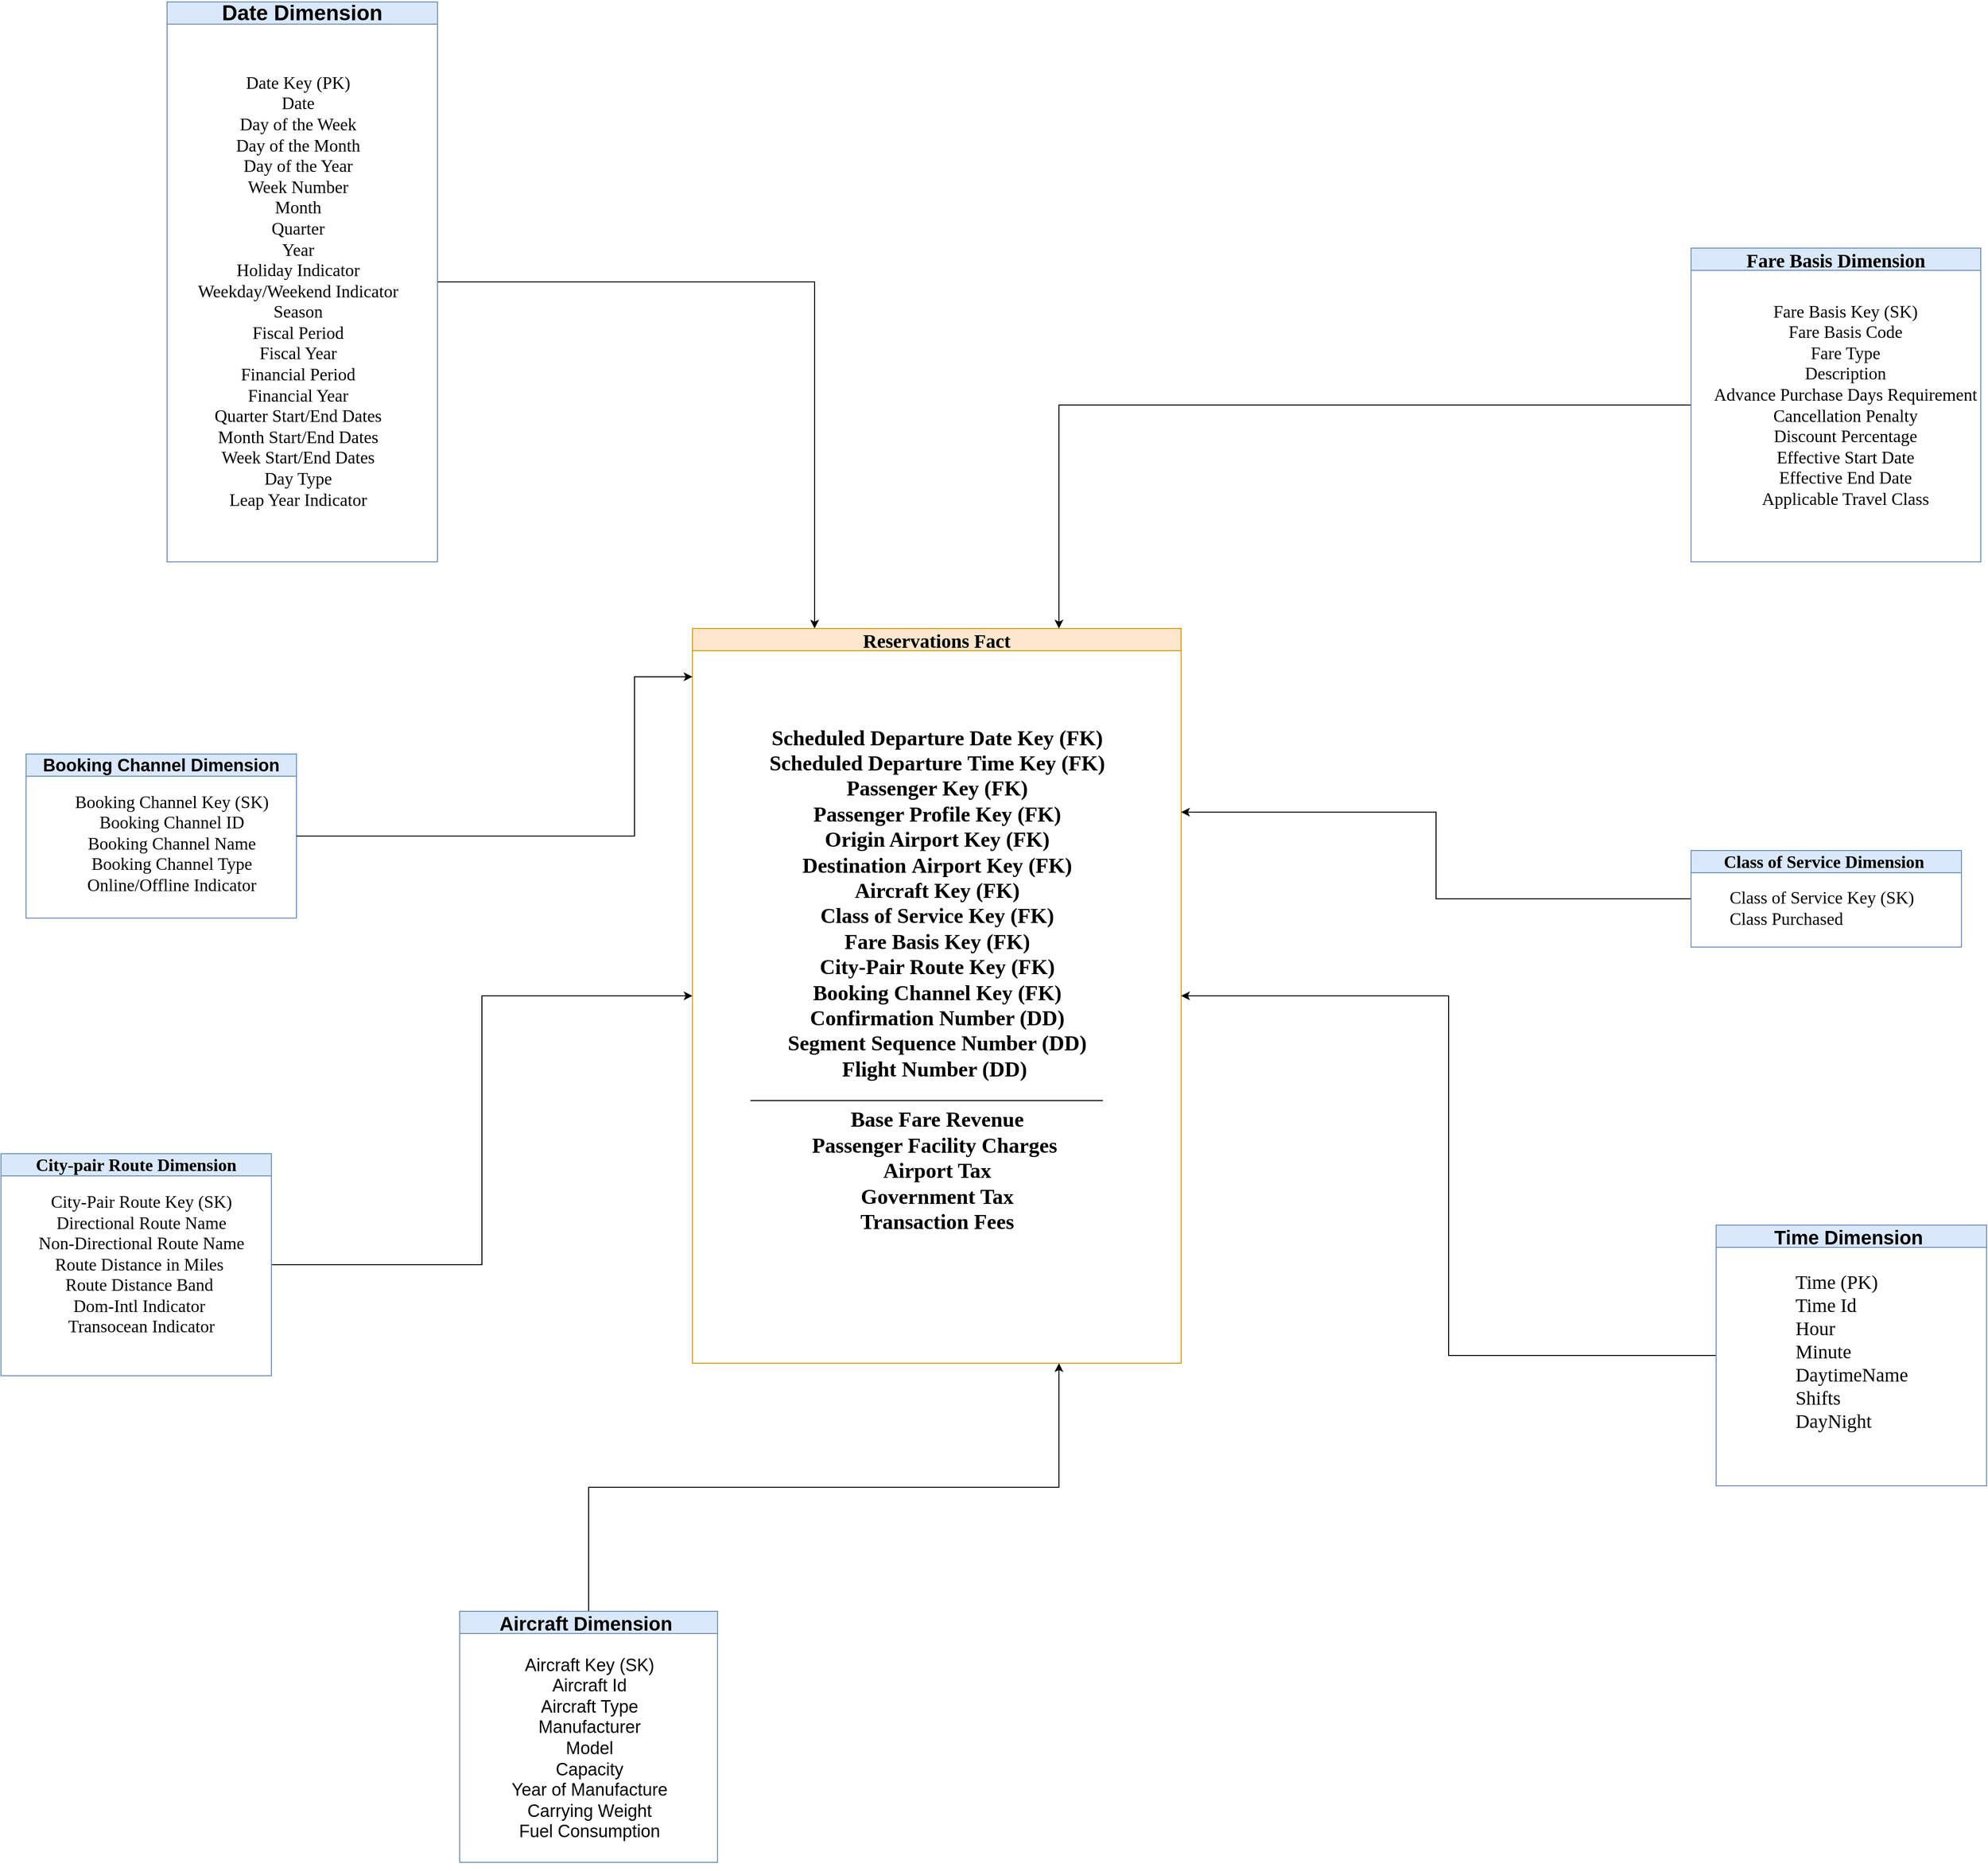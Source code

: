 <mxfile version="24.2.5" type="device">
  <diagram name="Page-1" id="rxdMIFF4QSZ6s4MxIWWF">
    <mxGraphModel dx="6608" dy="5108" grid="0" gridSize="10" guides="1" tooltips="1" connect="1" arrows="1" fold="1" page="1" pageScale="1" pageWidth="600" pageHeight="800" math="0" shadow="0">
      <root>
        <mxCell id="0" />
        <mxCell id="1" parent="0" />
        <mxCell id="vb8EqII04e8IpAxQcezI-34" style="edgeStyle=orthogonalEdgeStyle;rounded=0;orthogonalLoop=1;jettySize=auto;html=1;entryX=0.25;entryY=0;entryDx=0;entryDy=0;" edge="1" parent="1" source="vb8EqII04e8IpAxQcezI-4" target="vb8EqII04e8IpAxQcezI-10">
          <mxGeometry relative="1" as="geometry" />
        </mxCell>
        <mxCell id="vb8EqII04e8IpAxQcezI-4" value="&lt;font style=&quot;font-size: 22px;&quot;&gt;Date Dimension&lt;/font&gt;" style="swimlane;whiteSpace=wrap;html=1;fillColor=#dae8fc;strokeColor=#6c8ebf;swimlaneFillColor=default;" vertex="1" parent="1">
          <mxGeometry x="-304" y="-2329" width="280" height="580" as="geometry" />
        </mxCell>
        <mxCell id="vb8EqII04e8IpAxQcezI-5" value="&lt;div style=&quot;text-align: center; font-size: 18px;&quot;&gt;&lt;span style=&quot;background-color: initial;&quot;&gt;&lt;font face=&quot;Tahoma&quot; style=&quot;font-size: 18px;&quot;&gt;Date Key (PK)&lt;/font&gt;&lt;/span&gt;&lt;/div&gt;&lt;font face=&quot;E_Vse2sqt-GHe94hN0gW&quot; style=&quot;font-size: 18px;&quot;&gt;&lt;span style=&quot;background-color: initial;&quot;&gt;&lt;div style=&quot;text-align: center;&quot;&gt;&lt;span style=&quot;background-color: initial;&quot;&gt;Date&lt;/span&gt;&lt;/div&gt;&lt;/span&gt;&lt;span style=&quot;background-color: initial;&quot;&gt;&lt;div style=&quot;text-align: center;&quot;&gt;&lt;span style=&quot;background-color: initial;&quot;&gt;Day of the Week&lt;/span&gt;&lt;/div&gt;&lt;/span&gt;&lt;span style=&quot;background-color: initial;&quot;&gt;&lt;div style=&quot;text-align: center;&quot;&gt;&lt;span style=&quot;background-color: initial;&quot;&gt;Day of the Month&lt;/span&gt;&lt;/div&gt;&lt;/span&gt;&lt;span style=&quot;background-color: initial;&quot;&gt;&lt;div style=&quot;text-align: center;&quot;&gt;&lt;span style=&quot;background-color: initial;&quot;&gt;Day of the Year&lt;/span&gt;&lt;/div&gt;&lt;/span&gt;&lt;span style=&quot;background-color: initial;&quot;&gt;&lt;div style=&quot;text-align: center;&quot;&gt;&lt;span style=&quot;background-color: initial;&quot;&gt;Week Number&lt;/span&gt;&lt;/div&gt;&lt;/span&gt;&lt;span style=&quot;background-color: initial;&quot;&gt;&lt;div style=&quot;text-align: center;&quot;&gt;&lt;span style=&quot;background-color: initial;&quot;&gt;Month&lt;/span&gt;&lt;/div&gt;&lt;/span&gt;&lt;span style=&quot;background-color: initial;&quot;&gt;&lt;div style=&quot;text-align: center;&quot;&gt;&lt;span style=&quot;background-color: initial;&quot;&gt;Quarter&lt;/span&gt;&lt;/div&gt;&lt;/span&gt;&lt;span style=&quot;background-color: initial;&quot;&gt;&lt;div style=&quot;text-align: center;&quot;&gt;&lt;span style=&quot;background-color: initial;&quot;&gt;Year&lt;/span&gt;&lt;/div&gt;&lt;/span&gt;&lt;span style=&quot;background-color: initial;&quot;&gt;&lt;div style=&quot;text-align: center;&quot;&gt;&lt;span style=&quot;background-color: initial;&quot;&gt;Holiday Indicator&lt;/span&gt;&lt;/div&gt;&lt;/span&gt;&lt;span style=&quot;background-color: initial;&quot;&gt;&lt;div style=&quot;text-align: center;&quot;&gt;&lt;span style=&quot;background-color: initial;&quot;&gt;Weekday/Weekend Indicator&lt;/span&gt;&lt;/div&gt;&lt;/span&gt;&lt;span style=&quot;background-color: initial;&quot;&gt;&lt;div style=&quot;text-align: center;&quot;&gt;&lt;span style=&quot;background-color: initial;&quot;&gt;Season&lt;/span&gt;&lt;/div&gt;&lt;/span&gt;&lt;span style=&quot;background-color: initial;&quot;&gt;&lt;div style=&quot;text-align: center;&quot;&gt;&lt;span style=&quot;background-color: initial;&quot;&gt;Fiscal Period&lt;/span&gt;&lt;/div&gt;&lt;/span&gt;&lt;span style=&quot;background-color: initial;&quot;&gt;&lt;div style=&quot;text-align: center;&quot;&gt;&lt;span style=&quot;background-color: initial;&quot;&gt;Fiscal Year&lt;/span&gt;&lt;/div&gt;&lt;/span&gt;&lt;span style=&quot;background-color: initial;&quot;&gt;&lt;div style=&quot;text-align: center;&quot;&gt;&lt;span style=&quot;background-color: initial;&quot;&gt;Financial Period&lt;/span&gt;&lt;/div&gt;&lt;/span&gt;&lt;span style=&quot;background-color: initial;&quot;&gt;&lt;div style=&quot;text-align: center;&quot;&gt;&lt;span style=&quot;background-color: initial;&quot;&gt;Financial Year&lt;/span&gt;&lt;/div&gt;&lt;/span&gt;&lt;span style=&quot;background-color: initial;&quot;&gt;&lt;div style=&quot;text-align: center;&quot;&gt;&lt;span style=&quot;background-color: initial;&quot;&gt;Quarter Start/End Dates&lt;/span&gt;&lt;/div&gt;&lt;/span&gt;&lt;span style=&quot;background-color: initial;&quot;&gt;&lt;div style=&quot;text-align: center;&quot;&gt;&lt;span style=&quot;background-color: initial;&quot;&gt;Month Start/End Dates&lt;/span&gt;&lt;/div&gt;&lt;/span&gt;&lt;span style=&quot;background-color: initial;&quot;&gt;&lt;div style=&quot;text-align: center;&quot;&gt;&lt;span style=&quot;background-color: initial;&quot;&gt;Week Start/End Dates&lt;/span&gt;&lt;/div&gt;&lt;/span&gt;&lt;span style=&quot;background-color: initial;&quot;&gt;&lt;div style=&quot;text-align: center;&quot;&gt;&lt;span style=&quot;background-color: initial;&quot;&gt;Day Type&lt;/span&gt;&lt;/div&gt;&lt;/span&gt;&lt;span style=&quot;background-color: initial;&quot;&gt;&lt;div style=&quot;text-align: center;&quot;&gt;&lt;span style=&quot;background-color: initial;&quot;&gt;Leap Year Indicator&lt;/span&gt;&lt;/div&gt;&lt;/span&gt;&lt;/font&gt;" style="text;html=1;strokeColor=none;fillColor=none;align=left;verticalAlign=middle;whiteSpace=wrap;rounded=0;" vertex="1" parent="vb8EqII04e8IpAxQcezI-4">
          <mxGeometry x="30" y="120" width="215" height="360" as="geometry" />
        </mxCell>
        <mxCell id="vb8EqII04e8IpAxQcezI-33" style="edgeStyle=orthogonalEdgeStyle;rounded=0;orthogonalLoop=1;jettySize=auto;html=1;entryX=0.75;entryY=1;entryDx=0;entryDy=0;" edge="1" parent="1" source="vb8EqII04e8IpAxQcezI-6" target="vb8EqII04e8IpAxQcezI-10">
          <mxGeometry relative="1" as="geometry" />
        </mxCell>
        <mxCell id="vb8EqII04e8IpAxQcezI-6" value="&lt;font style=&quot;font-size: 20px;&quot;&gt;Aircraft Dimension&amp;nbsp;&lt;/font&gt;" style="swimlane;whiteSpace=wrap;html=1;startSize=23;fontSize=14;swimlaneFillColor=default;fillColor=#dae8fc;strokeColor=#6c8ebf;" vertex="1" parent="1">
          <mxGeometry x="-1" y="-662" width="267" height="260" as="geometry" />
        </mxCell>
        <mxCell id="vb8EqII04e8IpAxQcezI-7" value="&lt;div style=&quot;font-size: 18px;&quot;&gt;&lt;div style=&quot;&quot;&gt;&lt;div style=&quot;&quot;&gt;Aircraft Key (SK)&lt;/div&gt;&lt;div style=&quot;&quot;&gt;Aircraft Id&lt;/div&gt;&lt;div style=&quot;&quot;&gt;Aircraft Type&lt;/div&gt;&lt;div style=&quot;&quot;&gt;Manufacturer&lt;/div&gt;&lt;div style=&quot;&quot;&gt;Model&lt;/div&gt;&lt;div style=&quot;&quot;&gt;Capacity&lt;/div&gt;&lt;div style=&quot;&quot;&gt;Year of Manufacture&lt;/div&gt;&lt;div style=&quot;&quot;&gt;Carrying Weight&lt;/div&gt;&lt;div style=&quot;&quot;&gt;Fuel Consumption&lt;/div&gt;&lt;div style=&quot;&quot;&gt;&lt;br style=&quot;&quot;&gt;&lt;/div&gt;&lt;/div&gt;&lt;/div&gt;" style="text;html=1;align=center;verticalAlign=middle;resizable=0;points=[];autosize=1;fontSize=14;" vertex="1" parent="vb8EqII04e8IpAxQcezI-6">
          <mxGeometry x="43.5" y="38" width="180" height="230" as="geometry" />
        </mxCell>
        <mxCell id="vb8EqII04e8IpAxQcezI-30" style="edgeStyle=orthogonalEdgeStyle;rounded=0;orthogonalLoop=1;jettySize=auto;html=1;entryX=0;entryY=0.5;entryDx=0;entryDy=0;" edge="1" parent="1" source="vb8EqII04e8IpAxQcezI-8" target="vb8EqII04e8IpAxQcezI-10">
          <mxGeometry relative="1" as="geometry" />
        </mxCell>
        <mxCell id="vb8EqII04e8IpAxQcezI-8" value="&lt;font face=&quot;Tahoma&quot; style=&quot;font-size: 18px;&quot;&gt;City-pair Route Dimension&lt;/font&gt;" style="swimlane;whiteSpace=wrap;html=1;fontSize=14;fillColor=#dae8fc;strokeColor=#6c8ebf;swimlaneFillColor=default;" vertex="1" parent="1">
          <mxGeometry x="-476" y="-1136" width="280" height="230" as="geometry" />
        </mxCell>
        <mxCell id="vb8EqII04e8IpAxQcezI-9" value="&lt;div style=&quot;font-size: 18px;&quot;&gt;&lt;font face=&quot;Tahoma&quot; style=&quot;font-size: 18px;&quot;&gt;City-Pair Route Key (SK)&lt;/font&gt;&lt;/div&gt;&lt;div style=&quot;font-size: 18px;&quot;&gt;&lt;font face=&quot;LK2kZPiWcbJKduJd0ah_&quot; style=&quot;font-size: 18px;&quot;&gt;Directional Route Name&lt;/font&gt;&lt;/div&gt;&lt;div style=&quot;font-size: 18px;&quot;&gt;&lt;font face=&quot;LK2kZPiWcbJKduJd0ah_&quot; style=&quot;font-size: 18px;&quot;&gt;Non-Directional Route Name&lt;/font&gt;&lt;/div&gt;&lt;div style=&quot;font-size: 18px;&quot;&gt;&lt;font face=&quot;LK2kZPiWcbJKduJd0ah_&quot; style=&quot;font-size: 18px;&quot;&gt;Route Distance in Miles&amp;nbsp;&lt;/font&gt;&lt;/div&gt;&lt;div style=&quot;font-size: 18px;&quot;&gt;&lt;font face=&quot;LK2kZPiWcbJKduJd0ah_&quot; style=&quot;font-size: 18px;&quot;&gt;Route Distance Band&amp;nbsp;&lt;/font&gt;&lt;/div&gt;&lt;div style=&quot;font-size: 18px;&quot;&gt;&lt;font face=&quot;LK2kZPiWcbJKduJd0ah_&quot; style=&quot;font-size: 18px;&quot;&gt;Dom-Intl Indicator&amp;nbsp;&lt;/font&gt;&lt;/div&gt;&lt;div style=&quot;font-size: 18px;&quot;&gt;&lt;font face=&quot;LK2kZPiWcbJKduJd0ah_&quot; style=&quot;font-size: 18px;&quot;&gt;Transocean Indicator&lt;/font&gt;&lt;/div&gt;" style="text;html=1;strokeColor=none;fillColor=none;align=center;verticalAlign=middle;whiteSpace=wrap;rounded=0;fontSize=14;" vertex="1" parent="vb8EqII04e8IpAxQcezI-8">
          <mxGeometry y="55" width="291" height="120" as="geometry" />
        </mxCell>
        <mxCell id="vb8EqII04e8IpAxQcezI-10" value="&lt;font face=&quot;Tahoma&quot; style=&quot;font-size: 20px;&quot;&gt;Reservations Fact&lt;/font&gt;" style="swimlane;whiteSpace=wrap;html=1;fontSize=14;fillColor=#ffe6cc;strokeColor=#d79b00;gradientColor=none;swimlaneFillColor=default;" vertex="1" parent="1">
          <mxGeometry x="240" y="-1680" width="506" height="761" as="geometry" />
        </mxCell>
        <mxCell id="vb8EqII04e8IpAxQcezI-11" value="&lt;div style=&quot;font-size: 22px;&quot;&gt;&lt;font face=&quot;Tahoma&quot; style=&quot;font-size: 22px;&quot;&gt;&lt;b style=&quot;&quot;&gt;Scheduled Departure Date Key (FK)&lt;br style=&quot;&quot;&gt; Scheduled Departure&amp;nbsp;&lt;span style=&quot;background-color: initial;&quot;&gt;Time Key (FK)&lt;/span&gt;&lt;/b&gt;&lt;/font&gt;&lt;/div&gt;&lt;div style=&quot;font-size: 22px;&quot;&gt;&lt;font face=&quot;ymGJ0lULA3i7FsWC63jf&quot; style=&quot;font-size: 22px;&quot;&gt;&lt;b&gt;Passenger Key (FK)&lt;br style=&quot;&quot;&gt; Passenger Profile Key (FK)&lt;br style=&quot;&quot;&gt;Origin Airport Key (FK)&lt;br style=&quot;&quot;&gt;Destination&amp;nbsp;&lt;span style=&quot;background-color: initial;&quot;&gt;Airport Key (FK)&lt;/span&gt;&lt;/b&gt;&lt;/font&gt;&lt;/div&gt;&lt;div style=&quot;font-size: 22px;&quot;&gt;&lt;font face=&quot;ymGJ0lULA3i7FsWC63jf&quot; style=&quot;font-size: 22px;&quot;&gt;&lt;b&gt; Aircraft Key (FK)&lt;br style=&quot;&quot;&gt; Class of Service Key (FK)&lt;br style=&quot;&quot;&gt; Fare Basis Key (FK)&lt;/b&gt;&lt;/font&gt;&lt;/div&gt;&lt;div style=&quot;font-size: 22px;&quot;&gt;&lt;font face=&quot;ymGJ0lULA3i7FsWC63jf&quot; style=&quot;font-size: 22px;&quot;&gt;&lt;b&gt;City-Pair Route Key (FK)&lt;br style=&quot;&quot;&gt; Booking Channel Key (FK)&lt;/b&gt;&lt;/font&gt;&lt;/div&gt;&lt;div style=&quot;font-size: 22px;&quot;&gt;&lt;font face=&quot;ymGJ0lULA3i7FsWC63jf&quot; style=&quot;font-size: 22px;&quot;&gt;&lt;b&gt;Confirmation Number (DD)&lt;br style=&quot;&quot;&gt; Segment Sequence Number (DD)&lt;br style=&quot;&quot;&gt; Flight Number (DD)&amp;nbsp;&lt;/b&gt;&lt;/font&gt;&lt;/div&gt;&lt;div style=&quot;font-size: 22px;&quot;&gt;&lt;font face=&quot;ymGJ0lULA3i7FsWC63jf&quot; style=&quot;font-size: 22px;&quot;&gt;&lt;b&gt;&lt;br&gt;&lt;/b&gt;&lt;/font&gt;&lt;/div&gt;&lt;div style=&quot;font-size: 22px;&quot;&gt;&lt;font face=&quot;ymGJ0lULA3i7FsWC63jf&quot; style=&quot;font-size: 22px;&quot;&gt;&lt;b&gt;Base Fare Revenue&lt;br style=&quot;&quot;&gt; Passenger Facility Charges&amp;nbsp;&lt;/b&gt;&lt;/font&gt;&lt;/div&gt;&lt;div style=&quot;font-size: 22px;&quot;&gt;&lt;font face=&quot;ymGJ0lULA3i7FsWC63jf&quot; style=&quot;font-size: 22px;&quot;&gt;&lt;b&gt;Airport Tax&lt;br style=&quot;&quot;&gt; Government Tax&lt;br style=&quot;&quot;&gt;&lt;/b&gt;&lt;/font&gt;&lt;/div&gt;&lt;div style=&quot;font-size: 22px;&quot;&gt;&lt;span style=&quot;background-color: initial;&quot;&gt;&lt;font face=&quot;ymGJ0lULA3i7FsWC63jf&quot; style=&quot;font-size: 22px;&quot;&gt;&lt;b style=&quot;&quot;&gt;Transaction Fees&lt;/b&gt;&lt;/font&gt;&lt;/span&gt;&lt;/div&gt;" style="text;html=1;align=center;verticalAlign=middle;resizable=0;points=[];autosize=1;strokeColor=none;fillColor=none;fontSize=14;" vertex="1" parent="vb8EqII04e8IpAxQcezI-10">
          <mxGeometry x="46.5" y="93" width="413" height="542" as="geometry" />
        </mxCell>
        <mxCell id="vb8EqII04e8IpAxQcezI-12" value="" style="line;strokeWidth=1;html=1;" vertex="1" parent="vb8EqII04e8IpAxQcezI-10">
          <mxGeometry x="60" y="484" width="365" height="10" as="geometry" />
        </mxCell>
        <mxCell id="vb8EqII04e8IpAxQcezI-27" style="edgeStyle=orthogonalEdgeStyle;rounded=0;orthogonalLoop=1;jettySize=auto;html=1;entryX=1;entryY=0.25;entryDx=0;entryDy=0;" edge="1" parent="1" source="vb8EqII04e8IpAxQcezI-13" target="vb8EqII04e8IpAxQcezI-10">
          <mxGeometry relative="1" as="geometry" />
        </mxCell>
        <mxCell id="vb8EqII04e8IpAxQcezI-13" value="&lt;font face=&quot;Tahoma&quot; style=&quot;font-size: 18px;&quot;&gt;&lt;font style=&quot;font-size: 18px;&quot;&gt; Class of Service&amp;nbsp;&lt;/font&gt;&lt;font style=&quot;font-size: 18px;&quot;&gt;Dimension&amp;nbsp;&lt;/font&gt;&lt;/font&gt;" style="swimlane;whiteSpace=wrap;html=1;fontSize=14;fillColor=#dae8fc;strokeColor=#6c8ebf;swimlaneFillColor=default;" vertex="1" parent="1">
          <mxGeometry x="1274" y="-1450" width="280" height="100" as="geometry" />
        </mxCell>
        <mxCell id="vb8EqII04e8IpAxQcezI-14" value="&lt;div style=&quot;text-align: left; font-size: 18px;&quot;&gt;&lt;font face=&quot;Tahoma&quot; style=&quot;font-size: 18px;&quot;&gt;Class of Service Key (SK)&lt;br style=&quot;&quot;&gt;&lt;/font&gt;&lt;/div&gt;&lt;div style=&quot;text-align: left; font-size: 18px;&quot;&gt;&lt;font face=&quot;nuzYPl4-xW28gegS3qoj&quot; style=&quot;font-size: 18px;&quot;&gt;Class Purchased&lt;/font&gt;&lt;/div&gt;" style="text;html=1;align=center;verticalAlign=middle;resizable=0;points=[];autosize=1;strokeColor=none;fillColor=none;fontSize=14;" vertex="1" parent="vb8EqII04e8IpAxQcezI-13">
          <mxGeometry x="25" y="30" width="220" height="60" as="geometry" />
        </mxCell>
        <mxCell id="vb8EqII04e8IpAxQcezI-15" value="&lt;font style=&quot;font-size: 18px;&quot;&gt;Booking Channel Dimension&lt;/font&gt;" style="swimlane;whiteSpace=wrap;html=1;fontSize=14;fillColor=#dae8fc;strokeColor=#6c8ebf;swimlaneFillColor=default;" vertex="1" parent="1">
          <mxGeometry x="-450" y="-1550" width="280" height="170" as="geometry" />
        </mxCell>
        <mxCell id="vb8EqII04e8IpAxQcezI-16" value="&lt;font face=&quot;Tahoma&quot; style=&quot;font-size: 18px;&quot;&gt;Booking Channel Key (SK)&lt;br style=&quot;&quot;&gt;Booking Channel ID&lt;br style=&quot;&quot;&gt;Booking Channel Name&lt;br style=&quot;&quot;&gt;Booking Channel Type&lt;br style=&quot;&quot;&gt;Online/Offline Indicator&lt;/font&gt;" style="text;html=1;strokeColor=none;fillColor=none;align=center;verticalAlign=middle;whiteSpace=wrap;rounded=0;fontSize=14;" vertex="1" parent="vb8EqII04e8IpAxQcezI-15">
          <mxGeometry x="35" y="45" width="232" height="95" as="geometry" />
        </mxCell>
        <mxCell id="vb8EqII04e8IpAxQcezI-28" style="edgeStyle=orthogonalEdgeStyle;rounded=0;orthogonalLoop=1;jettySize=auto;html=1;entryX=0.75;entryY=0;entryDx=0;entryDy=0;" edge="1" parent="1" source="vb8EqII04e8IpAxQcezI-17" target="vb8EqII04e8IpAxQcezI-10">
          <mxGeometry relative="1" as="geometry" />
        </mxCell>
        <mxCell id="vb8EqII04e8IpAxQcezI-17" value="&lt;font face=&quot;Tahoma&quot; style=&quot;font-size: 20px;&quot;&gt;Fare Basis Dimension&lt;/font&gt;" style="swimlane;whiteSpace=wrap;html=1;fontSize=14;fillColor=#dae8fc;strokeColor=#6c8ebf;swimlaneFillColor=default;" vertex="1" parent="1">
          <mxGeometry x="1274" y="-2074" width="300" height="325" as="geometry" />
        </mxCell>
        <mxCell id="vb8EqII04e8IpAxQcezI-18" value="&lt;div style=&quot;font-size: 18px;&quot;&gt;&lt;font style=&quot;font-size: 18px;&quot; face=&quot;Tahoma&quot;&gt;Fare Basis Key (SK)&lt;/font&gt;&lt;/div&gt;&lt;div style=&quot;font-size: 18px;&quot;&gt;&lt;font style=&quot;font-size: 18px;&quot; face=&quot;P6Zr7QdQVIc0ELt-C0l3&quot;&gt;Fare Basis Code&lt;/font&gt;&lt;/div&gt;&lt;div style=&quot;font-size: 18px;&quot;&gt;&lt;font style=&quot;font-size: 18px;&quot; face=&quot;P6Zr7QdQVIc0ELt-C0l3&quot;&gt;Fare Type&lt;/font&gt;&lt;/div&gt;&lt;div style=&quot;font-size: 18px;&quot;&gt;&lt;font style=&quot;font-size: 18px;&quot; face=&quot;P6Zr7QdQVIc0ELt-C0l3&quot;&gt;Description&lt;/font&gt;&lt;/div&gt;&lt;div style=&quot;font-size: 18px;&quot;&gt;&lt;font style=&quot;font-size: 18px;&quot; face=&quot;P6Zr7QdQVIc0ELt-C0l3&quot;&gt;Advance Purchase Days Requirement&lt;/font&gt;&lt;/div&gt;&lt;div style=&quot;font-size: 18px;&quot;&gt;&lt;font style=&quot;font-size: 18px;&quot; face=&quot;P6Zr7QdQVIc0ELt-C0l3&quot;&gt;Cancellation Penalty&lt;/font&gt;&lt;/div&gt;&lt;div style=&quot;font-size: 18px;&quot;&gt;&lt;font style=&quot;font-size: 18px;&quot; face=&quot;P6Zr7QdQVIc0ELt-C0l3&quot;&gt;Discount Percentage&lt;/font&gt;&lt;/div&gt;&lt;div style=&quot;font-size: 18px;&quot;&gt;&lt;font style=&quot;font-size: 18px;&quot; face=&quot;P6Zr7QdQVIc0ELt-C0l3&quot;&gt;Effective Start Date&lt;/font&gt;&lt;/div&gt;&lt;div style=&quot;font-size: 18px;&quot;&gt;&lt;font style=&quot;font-size: 18px;&quot; face=&quot;P6Zr7QdQVIc0ELt-C0l3&quot;&gt;Effective End Date&lt;/font&gt;&lt;/div&gt;&lt;div style=&quot;font-size: 18px;&quot;&gt;&lt;font style=&quot;font-size: 18px;&quot; face=&quot;P6Zr7QdQVIc0ELt-C0l3&quot;&gt;Applicable Travel Class&lt;/font&gt;&lt;/div&gt;" style="text;html=1;strokeColor=none;fillColor=none;align=center;verticalAlign=middle;whiteSpace=wrap;rounded=0;fontSize=14;" vertex="1" parent="vb8EqII04e8IpAxQcezI-17">
          <mxGeometry x="15" y="25" width="290" height="275" as="geometry" />
        </mxCell>
        <mxCell id="vb8EqII04e8IpAxQcezI-21" style="edgeStyle=orthogonalEdgeStyle;rounded=0;orthogonalLoop=1;jettySize=auto;html=1;" edge="1" parent="1" source="vb8EqII04e8IpAxQcezI-15">
          <mxGeometry relative="1" as="geometry">
            <mxPoint x="240" y="-1630" as="targetPoint" />
            <Array as="points">
              <mxPoint x="180" y="-1465" />
              <mxPoint x="180" y="-1630" />
            </Array>
          </mxGeometry>
        </mxCell>
        <mxCell id="vb8EqII04e8IpAxQcezI-26" style="edgeStyle=orthogonalEdgeStyle;rounded=0;orthogonalLoop=1;jettySize=auto;html=1;entryX=1;entryY=0.5;entryDx=0;entryDy=0;" edge="1" parent="1" source="vb8EqII04e8IpAxQcezI-24" target="vb8EqII04e8IpAxQcezI-10">
          <mxGeometry relative="1" as="geometry" />
        </mxCell>
        <mxCell id="vb8EqII04e8IpAxQcezI-24" value="&lt;font style=&quot;font-size: 20px;&quot;&gt;&lt;font style=&quot;font-size: 20px;&quot;&gt;Time&amp;nbsp;&lt;/font&gt;&lt;font style=&quot;font-size: 20px;&quot;&gt;Dimension&amp;nbsp;&lt;/font&gt;&lt;/font&gt;" style="swimlane;whiteSpace=wrap;html=1;fillColor=#dae8fc;strokeColor=#6c8ebf;swimlaneFillColor=default;" vertex="1" parent="1">
          <mxGeometry x="1300" y="-1062" width="280" height="270" as="geometry" />
        </mxCell>
        <mxCell id="vb8EqII04e8IpAxQcezI-25" value="&lt;div style=&quot;text-align: left; font-size: 20px;&quot;&gt;&lt;font style=&quot;font-size: 20px;&quot;&gt;&lt;font style=&quot;font-size: 20px;&quot; face=&quot;Tahoma&quot;&gt;&lt;br&gt;&lt;span style=&quot;background-color: initial;&quot;&gt;Time (PK)&lt;/span&gt;&lt;br&gt;&lt;span style=&quot;background-color: initial;&quot;&gt;Time Id&lt;/span&gt;&lt;br&gt;&lt;span style=&quot;background-color: initial;&quot;&gt;Hour&lt;/span&gt;&lt;br&gt;&lt;span style=&quot;background-color: initial;&quot;&gt;Minute&lt;/span&gt;&lt;br&gt;&lt;span style=&quot;background-color: initial;&quot;&gt;DaytimeName&lt;/span&gt;&lt;br&gt;&lt;span style=&quot;background-color: initial;&quot;&gt;Shifts&lt;/span&gt;&lt;br&gt;&lt;span style=&quot;background-color: initial;&quot;&gt;DayNight&lt;/span&gt;&lt;/font&gt;&lt;br&gt;&lt;/font&gt;&lt;/div&gt;&lt;font style=&quot;font-size: 20px;&quot;&gt;&lt;font style=&quot;font-size: 20px;&quot;&gt;&lt;div style=&quot;text-align: left;&quot;&gt;&lt;div&gt;&lt;br&gt;&lt;/div&gt;&lt;/div&gt;&lt;/font&gt;&lt;/font&gt;" style="text;html=1;align=center;verticalAlign=middle;resizable=0;points=[];autosize=1;strokeColor=none;fillColor=none;" vertex="1" parent="vb8EqII04e8IpAxQcezI-24">
          <mxGeometry x="65" y="10" width="150" height="240" as="geometry" />
        </mxCell>
      </root>
    </mxGraphModel>
  </diagram>
</mxfile>
